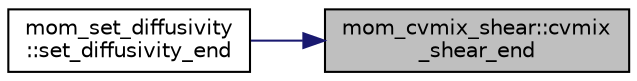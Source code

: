 digraph "mom_cvmix_shear::cvmix_shear_end"
{
 // INTERACTIVE_SVG=YES
 // LATEX_PDF_SIZE
  edge [fontname="Helvetica",fontsize="10",labelfontname="Helvetica",labelfontsize="10"];
  node [fontname="Helvetica",fontsize="10",shape=record];
  rankdir="RL";
  Node1 [label="mom_cvmix_shear::cvmix\l_shear_end",height=0.2,width=0.4,color="black", fillcolor="grey75", style="filled", fontcolor="black",tooltip="Clear pointers and dealocate memory."];
  Node1 -> Node2 [dir="back",color="midnightblue",fontsize="10",style="solid",fontname="Helvetica"];
  Node2 [label="mom_set_diffusivity\l::set_diffusivity_end",height=0.2,width=0.4,color="black", fillcolor="white", style="filled",URL="$namespacemom__set__diffusivity.html#ace82f133d3cee42aa36ec10bcce79e75",tooltip="Clear pointers and dealocate memory."];
}
